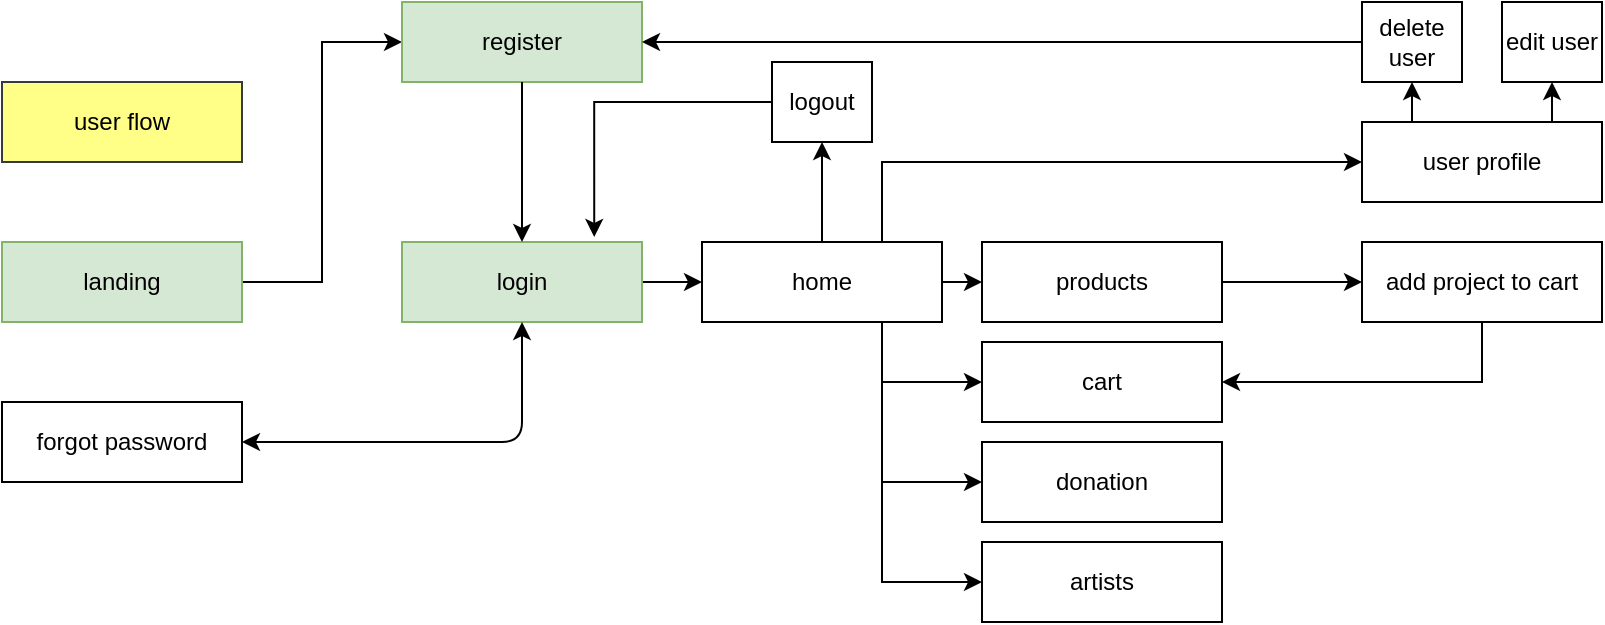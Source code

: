 <mxfile version="14.7.4" type="embed" pages="2"><diagram id="IFwTNe-VbDsdaeBEcl3G" name="user flow"><mxGraphModel dx="953" dy="469" grid="1" gridSize="10" guides="1" tooltips="1" connect="1" arrows="1" fold="1" page="1" pageScale="1" pageWidth="850" pageHeight="1100" math="0" shadow="0"><root><mxCell id="0"/><mxCell id="1" parent="0"/><mxCell id="2" style="edgeStyle=orthogonalEdgeStyle;rounded=0;orthogonalLoop=1;jettySize=auto;html=1;entryX=0;entryY=0.5;entryDx=0;entryDy=0;exitX=1;exitY=0.5;exitDx=0;exitDy=0;" parent="1" source="3" target="11" edge="1"><mxGeometry relative="1" as="geometry"/></mxCell><mxCell id="3" value="home" style="rounded=0;whiteSpace=wrap;html=1;" parent="1" vertex="1"><mxGeometry x="390" y="120" width="120" height="40" as="geometry"/></mxCell><mxCell id="4" style="edgeStyle=orthogonalEdgeStyle;rounded=0;orthogonalLoop=1;jettySize=auto;html=1;entryX=0;entryY=0.5;entryDx=0;entryDy=0;exitX=1;exitY=0.5;exitDx=0;exitDy=0;" parent="1" source="5" target="9" edge="1"><mxGeometry relative="1" as="geometry"/></mxCell><mxCell id="5" value="landing" style="rounded=0;whiteSpace=wrap;html=1;fillColor=#d5e8d4;strokeColor=#82b366;" parent="1" vertex="1"><mxGeometry x="40" y="120" width="120" height="40" as="geometry"/></mxCell><mxCell id="6" style="edgeStyle=orthogonalEdgeStyle;rounded=0;orthogonalLoop=1;jettySize=auto;html=1;entryX=0;entryY=0.5;entryDx=0;entryDy=0;exitX=1;exitY=0.5;exitDx=0;exitDy=0;" parent="1" source="7" target="3" edge="1"><mxGeometry relative="1" as="geometry"/></mxCell><mxCell id="7" value="login" style="whiteSpace=wrap;html=1;rounded=0;fillColor=#d5e8d4;strokeColor=#82b366;" parent="1" vertex="1"><mxGeometry x="240" y="120" width="120" height="40" as="geometry"/></mxCell><mxCell id="9" value="register" style="whiteSpace=wrap;html=1;rounded=0;fillColor=#d5e8d4;strokeColor=#82b366;" parent="1" vertex="1"><mxGeometry x="240" width="120" height="40" as="geometry"/></mxCell><mxCell id="10" style="edgeStyle=orthogonalEdgeStyle;rounded=0;orthogonalLoop=1;jettySize=auto;html=1;exitX=1;exitY=0.5;exitDx=0;exitDy=0;entryX=0;entryY=0.5;entryDx=0;entryDy=0;" parent="1" source="11" target="12" edge="1"><mxGeometry relative="1" as="geometry"/></mxCell><mxCell id="11" value="products" style="rounded=0;whiteSpace=wrap;html=1;" parent="1" vertex="1"><mxGeometry x="530" y="120" width="120" height="40" as="geometry"/></mxCell><mxCell id="12" value="add project to cart" style="rounded=0;whiteSpace=wrap;html=1;" parent="1" vertex="1"><mxGeometry x="720" y="120" width="120" height="40" as="geometry"/></mxCell><mxCell id="13" value="user flow" style="rounded=0;whiteSpace=wrap;html=1;fillColor=#ffff88;strokeColor=#36393d;" parent="1" vertex="1"><mxGeometry x="40" y="40" width="120" height="40" as="geometry"/></mxCell><mxCell id="14" value="forgot password" style="rounded=0;whiteSpace=wrap;html=1;" parent="1" vertex="1"><mxGeometry x="40" y="200" width="120" height="40" as="geometry"/></mxCell><mxCell id="16" value="" style="endArrow=classic;startArrow=classic;html=1;entryX=1;entryY=0.5;entryDx=0;entryDy=0;exitX=0.5;exitY=1;exitDx=0;exitDy=0;" parent="1" source="7" target="14" edge="1"><mxGeometry width="50" height="50" relative="1" as="geometry"><mxPoint x="360" y="120" as="sourcePoint"/><mxPoint x="410" y="70" as="targetPoint"/><Array as="points"><mxPoint x="300" y="220"/></Array></mxGeometry></mxCell><mxCell id="17" value="cart" style="rounded=0;whiteSpace=wrap;html=1;" parent="1" vertex="1"><mxGeometry x="530" y="170" width="120" height="40" as="geometry"/></mxCell><mxCell id="19" value="" style="endArrow=classic;html=1;entryX=0.5;entryY=0;entryDx=0;entryDy=0;exitX=0.5;exitY=1;exitDx=0;exitDy=0;" parent="1" source="9" target="7" edge="1"><mxGeometry width="50" height="50" relative="1" as="geometry"><mxPoint x="470" y="230" as="sourcePoint"/><mxPoint x="520" y="180" as="targetPoint"/><Array as="points"/></mxGeometry></mxCell><mxCell id="21" style="edgeStyle=orthogonalEdgeStyle;rounded=0;orthogonalLoop=1;jettySize=auto;html=1;entryX=0;entryY=0.5;entryDx=0;entryDy=0;exitX=0.75;exitY=1;exitDx=0;exitDy=0;" parent="1" source="3" target="17" edge="1"><mxGeometry relative="1" as="geometry"><mxPoint x="450" y="270" as="sourcePoint"/><mxPoint x="530" y="180" as="targetPoint"/></mxGeometry></mxCell><mxCell id="22" value="user profile" style="rounded=0;whiteSpace=wrap;html=1;" parent="1" vertex="1"><mxGeometry x="720" y="60" width="120" height="40" as="geometry"/></mxCell><mxCell id="23" value="edit user" style="rounded=0;whiteSpace=wrap;html=1;" parent="1" vertex="1"><mxGeometry x="790" width="50" height="40" as="geometry"/></mxCell><mxCell id="24" value="delete user" style="rounded=0;whiteSpace=wrap;html=1;" parent="1" vertex="1"><mxGeometry x="720" width="50" height="40" as="geometry"/></mxCell><mxCell id="25" style="edgeStyle=orthogonalEdgeStyle;rounded=0;orthogonalLoop=1;jettySize=auto;html=1;entryX=0;entryY=0.5;entryDx=0;entryDy=0;exitX=0.75;exitY=0;exitDx=0;exitDy=0;" parent="1" source="3" target="22" edge="1"><mxGeometry relative="1" as="geometry"><mxPoint x="470" y="120" as="sourcePoint"/><mxPoint x="610" y="110" as="targetPoint"/><Array as="points"><mxPoint x="480" y="80"/></Array></mxGeometry></mxCell><mxCell id="27" style="edgeStyle=orthogonalEdgeStyle;rounded=0;orthogonalLoop=1;jettySize=auto;html=1;exitX=0.75;exitY=0;exitDx=0;exitDy=0;entryX=0.5;entryY=1;entryDx=0;entryDy=0;" parent="1" source="22" target="23" edge="1"><mxGeometry relative="1" as="geometry"><mxPoint x="815" y="60" as="sourcePoint"/><mxPoint x="810" y="40" as="targetPoint"/><Array as="points"/></mxGeometry></mxCell><mxCell id="28" style="edgeStyle=orthogonalEdgeStyle;rounded=0;orthogonalLoop=1;jettySize=auto;html=1;exitX=0.25;exitY=0;exitDx=0;exitDy=0;entryX=0.5;entryY=1;entryDx=0;entryDy=0;" parent="1" source="22" target="24" edge="1"><mxGeometry relative="1" as="geometry"><mxPoint x="744.92" y="60" as="sourcePoint"/><mxPoint x="744.92" y="40" as="targetPoint"/><Array as="points"><mxPoint x="745" y="60"/></Array></mxGeometry></mxCell><mxCell id="OgMDmp35bxuxp9C8pZ_O-28" style="edgeStyle=orthogonalEdgeStyle;rounded=0;orthogonalLoop=1;jettySize=auto;html=1;exitX=0;exitY=0.5;exitDx=0;exitDy=0;entryX=1;entryY=0.5;entryDx=0;entryDy=0;" parent="1" source="24" target="9" edge="1"><mxGeometry relative="1" as="geometry"><mxPoint x="330" y="49.88" as="sourcePoint"/><mxPoint x="360" y="50" as="targetPoint"/><Array as="points"><mxPoint x="370" y="20"/><mxPoint x="370" y="20"/></Array></mxGeometry></mxCell><mxCell id="gZT-i7zNVG7lIDPplDLJ-28" style="edgeStyle=orthogonalEdgeStyle;rounded=0;orthogonalLoop=1;jettySize=auto;html=1;entryX=1;entryY=0.5;entryDx=0;entryDy=0;exitX=0.5;exitY=1;exitDx=0;exitDy=0;" parent="1" source="12" target="17" edge="1"><mxGeometry relative="1" as="geometry"><mxPoint x="720" y="160.0" as="sourcePoint"/><mxPoint x="770" y="190" as="targetPoint"/><Array as="points"><mxPoint x="780" y="190"/></Array></mxGeometry></mxCell><mxCell id="gZT-i7zNVG7lIDPplDLJ-30" value="donation" style="rounded=0;whiteSpace=wrap;html=1;" parent="1" vertex="1"><mxGeometry x="530" y="220" width="120" height="40" as="geometry"/></mxCell><mxCell id="gZT-i7zNVG7lIDPplDLJ-31" style="edgeStyle=orthogonalEdgeStyle;rounded=0;orthogonalLoop=1;jettySize=auto;html=1;entryX=0;entryY=0.5;entryDx=0;entryDy=0;exitX=0.75;exitY=1;exitDx=0;exitDy=0;" parent="1" source="3" target="gZT-i7zNVG7lIDPplDLJ-30" edge="1"><mxGeometry relative="1" as="geometry"><mxPoint x="480" y="162" as="sourcePoint"/><mxPoint x="530" y="220" as="targetPoint"/><Array as="points"><mxPoint x="480" y="240"/></Array></mxGeometry></mxCell><mxCell id="gZT-i7zNVG7lIDPplDLJ-32" value="artists" style="rounded=0;whiteSpace=wrap;html=1;" parent="1" vertex="1"><mxGeometry x="530" y="270" width="120" height="40" as="geometry"/></mxCell><mxCell id="gZT-i7zNVG7lIDPplDLJ-33" style="edgeStyle=orthogonalEdgeStyle;rounded=0;orthogonalLoop=1;jettySize=auto;html=1;entryX=0;entryY=0.5;entryDx=0;entryDy=0;exitX=0.75;exitY=1;exitDx=0;exitDy=0;" parent="1" source="3" target="gZT-i7zNVG7lIDPplDLJ-32" edge="1"><mxGeometry relative="1" as="geometry"><mxPoint x="480" y="240" as="sourcePoint"/><mxPoint x="530" y="290" as="targetPoint"/><Array as="points"><mxPoint x="480" y="290"/></Array></mxGeometry></mxCell><mxCell id="5XkAX50tLl49g2urr2bT-30" style="edgeStyle=orthogonalEdgeStyle;rounded=0;orthogonalLoop=1;jettySize=auto;html=1;exitX=0.5;exitY=0;exitDx=0;exitDy=0;entryX=0.5;entryY=1;entryDx=0;entryDy=0;" parent="1" source="3" target="5XkAX50tLl49g2urr2bT-31" edge="1"><mxGeometry relative="1" as="geometry"><mxPoint x="435" y="110" as="sourcePoint"/><mxPoint x="450" y="110" as="targetPoint"/><Array as="points"/></mxGeometry></mxCell><mxCell id="5XkAX50tLl49g2urr2bT-31" value="logout" style="rounded=0;whiteSpace=wrap;html=1;" parent="1" vertex="1"><mxGeometry x="425" y="30" width="50" height="40" as="geometry"/></mxCell><mxCell id="5XkAX50tLl49g2urr2bT-33" style="edgeStyle=orthogonalEdgeStyle;rounded=0;orthogonalLoop=1;jettySize=auto;html=1;entryX=0.801;entryY=-0.063;entryDx=0;entryDy=0;entryPerimeter=0;exitX=0;exitY=0.5;exitDx=0;exitDy=0;" parent="1" source="5XkAX50tLl49g2urr2bT-31" target="7" edge="1"><mxGeometry relative="1" as="geometry"><mxPoint x="370" y="150.0" as="sourcePoint"/><mxPoint x="400" y="150" as="targetPoint"/><Array as="points"><mxPoint x="336" y="50"/></Array></mxGeometry></mxCell></root></mxGraphModel></diagram><diagram id="0h3HADY3KEyVqYdD3Rko" name="admin flow"><mxGraphModel dx="953" dy="469" grid="1" gridSize="10" guides="1" tooltips="1" connect="1" arrows="1" fold="1" page="1" pageScale="1" pageWidth="850" pageHeight="1100" math="0" shadow="0"><root><mxCell id="26z0Uym9jTMuU1W2GQN3-0"/><mxCell id="26z0Uym9jTMuU1W2GQN3-1" parent="26z0Uym9jTMuU1W2GQN3-0"/><mxCell id="ubqX-8Ts1Be5KRw5UWvR-31" style="edgeStyle=orthogonalEdgeStyle;rounded=0;orthogonalLoop=1;jettySize=auto;html=1;entryX=0.5;entryY=0;entryDx=0;entryDy=0;exitX=0.5;exitY=1;exitDx=0;exitDy=0;" parent="26z0Uym9jTMuU1W2GQN3-1" source="ubqX-8Ts1Be5KRw5UWvR-32" target="ubqX-8Ts1Be5KRw5UWvR-39" edge="1"><mxGeometry relative="1" as="geometry"><Array as="points"><mxPoint x="410" y="200"/><mxPoint x="110" y="200"/></Array></mxGeometry></mxCell><mxCell id="ubqX-8Ts1Be5KRw5UWvR-32" value="home" style="rounded=0;whiteSpace=wrap;html=1;" parent="26z0Uym9jTMuU1W2GQN3-1" vertex="1"><mxGeometry x="350" y="130" width="120" height="40" as="geometry"/></mxCell><mxCell id="ubqX-8Ts1Be5KRw5UWvR-33" style="edgeStyle=orthogonalEdgeStyle;rounded=0;orthogonalLoop=1;jettySize=auto;html=1;entryX=0;entryY=0.5;entryDx=0;entryDy=0;exitX=1;exitY=0.5;exitDx=0;exitDy=0;" parent="26z0Uym9jTMuU1W2GQN3-1" source="ubqX-8Ts1Be5KRw5UWvR-34" target="ubqX-8Ts1Be5KRw5UWvR-37" edge="1"><mxGeometry relative="1" as="geometry"/></mxCell><mxCell id="ubqX-8Ts1Be5KRw5UWvR-34" value="landing" style="rounded=0;whiteSpace=wrap;html=1;fillColor=#d5e8d4;strokeColor=#82b366;" parent="26z0Uym9jTMuU1W2GQN3-1" vertex="1"><mxGeometry x="40" y="130" width="120" height="40" as="geometry"/></mxCell><mxCell id="ubqX-8Ts1Be5KRw5UWvR-35" style="edgeStyle=orthogonalEdgeStyle;rounded=0;orthogonalLoop=1;jettySize=auto;html=1;entryX=0;entryY=0.5;entryDx=0;entryDy=0;exitX=1;exitY=0.5;exitDx=0;exitDy=0;" parent="26z0Uym9jTMuU1W2GQN3-1" source="ubqX-8Ts1Be5KRw5UWvR-36" target="ubqX-8Ts1Be5KRw5UWvR-32" edge="1"><mxGeometry relative="1" as="geometry"/></mxCell><mxCell id="ubqX-8Ts1Be5KRw5UWvR-36" value="login" style="whiteSpace=wrap;html=1;rounded=0;fillColor=#d5e8d4;strokeColor=#82b366;" parent="26z0Uym9jTMuU1W2GQN3-1" vertex="1"><mxGeometry x="200" y="130" width="120" height="40" as="geometry"/></mxCell><mxCell id="ubqX-8Ts1Be5KRw5UWvR-37" value="register" style="whiteSpace=wrap;html=1;rounded=0;fillColor=#d5e8d4;strokeColor=#82b366;" parent="26z0Uym9jTMuU1W2GQN3-1" vertex="1"><mxGeometry x="200" y="40" width="120" height="40" as="geometry"/></mxCell><mxCell id="ubqX-8Ts1Be5KRw5UWvR-39" value="products" style="rounded=0;whiteSpace=wrap;html=1;" parent="26z0Uym9jTMuU1W2GQN3-1" vertex="1"><mxGeometry x="50" y="220" width="120" height="40" as="geometry"/></mxCell><mxCell id="ubqX-8Ts1Be5KRw5UWvR-40" value="CRUD product" style="rounded=0;whiteSpace=wrap;html=1;" parent="26z0Uym9jTMuU1W2GQN3-1" vertex="1"><mxGeometry x="50" y="290" width="120" height="40" as="geometry"/></mxCell><mxCell id="ubqX-8Ts1Be5KRw5UWvR-41" value="admin flow" style="rounded=0;whiteSpace=wrap;html=1;fillColor=#ffff88;strokeColor=#36393d;" parent="26z0Uym9jTMuU1W2GQN3-1" vertex="1"><mxGeometry x="40" y="40" width="120" height="40" as="geometry"/></mxCell><mxCell id="ubqX-8Ts1Be5KRw5UWvR-44" value="board" style="rounded=0;whiteSpace=wrap;html=1;" parent="26z0Uym9jTMuU1W2GQN3-1" vertex="1"><mxGeometry x="200" y="220" width="120" height="40" as="geometry"/></mxCell><mxCell id="ubqX-8Ts1Be5KRw5UWvR-45" value="" style="endArrow=classic;html=1;entryX=0.5;entryY=0;entryDx=0;entryDy=0;exitX=0.5;exitY=1;exitDx=0;exitDy=0;" parent="26z0Uym9jTMuU1W2GQN3-1" source="ubqX-8Ts1Be5KRw5UWvR-37" target="ubqX-8Ts1Be5KRw5UWvR-36" edge="1"><mxGeometry width="50" height="50" relative="1" as="geometry"><mxPoint x="480" y="240" as="sourcePoint"/><mxPoint x="530" y="190" as="targetPoint"/><Array as="points"/></mxGeometry></mxCell><mxCell id="ubqX-8Ts1Be5KRw5UWvR-46" style="edgeStyle=orthogonalEdgeStyle;rounded=0;orthogonalLoop=1;jettySize=auto;html=1;entryX=0.5;entryY=0;entryDx=0;entryDy=0;exitX=0.5;exitY=1;exitDx=0;exitDy=0;" parent="26z0Uym9jTMuU1W2GQN3-1" source="ubqX-8Ts1Be5KRw5UWvR-32" target="ubqX-8Ts1Be5KRw5UWvR-44" edge="1"><mxGeometry relative="1" as="geometry"><mxPoint x="460" y="280" as="sourcePoint"/><mxPoint x="540" y="190" as="targetPoint"/><Array as="points"><mxPoint x="410" y="200"/><mxPoint x="260" y="200"/></Array></mxGeometry></mxCell><mxCell id="ubqX-8Ts1Be5KRw5UWvR-48" value="edit user" style="rounded=0;whiteSpace=wrap;html=1;" parent="26z0Uym9jTMuU1W2GQN3-1" vertex="1"><mxGeometry x="800" y="10" width="50" height="40" as="geometry"/></mxCell><mxCell id="ubqX-8Ts1Be5KRw5UWvR-49" value="delete user" style="rounded=0;whiteSpace=wrap;html=1;" parent="26z0Uym9jTMuU1W2GQN3-1" vertex="1"><mxGeometry x="730" y="10" width="50" height="40" as="geometry"/></mxCell><mxCell id="ubqX-8Ts1Be5KRw5UWvR-55" value="donations" style="rounded=0;whiteSpace=wrap;html=1;" parent="26z0Uym9jTMuU1W2GQN3-1" vertex="1"><mxGeometry x="350" y="220" width="120" height="40" as="geometry"/></mxCell><mxCell id="ubqX-8Ts1Be5KRw5UWvR-57" value="artists" style="rounded=0;whiteSpace=wrap;html=1;" parent="26z0Uym9jTMuU1W2GQN3-1" vertex="1"><mxGeometry x="500" y="220" width="120" height="40" as="geometry"/></mxCell><mxCell id="ubqX-8Ts1Be5KRw5UWvR-59" style="edgeStyle=orthogonalEdgeStyle;rounded=0;orthogonalLoop=1;jettySize=auto;html=1;exitX=0.5;exitY=0;exitDx=0;exitDy=0;entryX=0.5;entryY=1;entryDx=0;entryDy=0;" parent="26z0Uym9jTMuU1W2GQN3-1" source="ubqX-8Ts1Be5KRw5UWvR-32" target="ubqX-8Ts1Be5KRw5UWvR-60" edge="1"><mxGeometry relative="1" as="geometry"><mxPoint x="445" y="120" as="sourcePoint"/><mxPoint x="460" y="120" as="targetPoint"/><Array as="points"/></mxGeometry></mxCell><mxCell id="ubqX-8Ts1Be5KRw5UWvR-60" value="logout" style="rounded=0;whiteSpace=wrap;html=1;" parent="26z0Uym9jTMuU1W2GQN3-1" vertex="1"><mxGeometry x="375" y="70" width="50" height="40" as="geometry"/></mxCell><mxCell id="ubqX-8Ts1Be5KRw5UWvR-61" style="edgeStyle=orthogonalEdgeStyle;rounded=0;orthogonalLoop=1;jettySize=auto;html=1;entryX=0.5;entryY=0;entryDx=0;entryDy=0;exitX=0;exitY=0.5;exitDx=0;exitDy=0;" parent="26z0Uym9jTMuU1W2GQN3-1" source="ubqX-8Ts1Be5KRw5UWvR-60" target="ubqX-8Ts1Be5KRw5UWvR-36" edge="1"><mxGeometry relative="1" as="geometry"><mxPoint x="380" y="160.0" as="sourcePoint"/><mxPoint x="410" y="160" as="targetPoint"/><Array as="points"><mxPoint x="260" y="90"/></Array></mxGeometry></mxCell><mxCell id="ubqX-8Ts1Be5KRw5UWvR-62" style="edgeStyle=orthogonalEdgeStyle;rounded=0;orthogonalLoop=1;jettySize=auto;html=1;exitX=0.5;exitY=1;exitDx=0;exitDy=0;" parent="26z0Uym9jTMuU1W2GQN3-1" source="ubqX-8Ts1Be5KRw5UWvR-32" edge="1"><mxGeometry relative="1" as="geometry"><mxPoint x="440" y="180" as="sourcePoint"/><mxPoint x="410" y="220" as="targetPoint"/></mxGeometry></mxCell><mxCell id="ubqX-8Ts1Be5KRw5UWvR-63" style="edgeStyle=orthogonalEdgeStyle;rounded=0;orthogonalLoop=1;jettySize=auto;html=1;entryX=0.5;entryY=0;entryDx=0;entryDy=0;exitX=0.5;exitY=1;exitDx=0;exitDy=0;" parent="26z0Uym9jTMuU1W2GQN3-1" source="ubqX-8Ts1Be5KRw5UWvR-32" target="ubqX-8Ts1Be5KRw5UWvR-57" edge="1"><mxGeometry relative="1" as="geometry"><mxPoint x="440" y="180" as="sourcePoint"/><mxPoint x="495" y="260" as="targetPoint"/><Array as="points"><mxPoint x="410" y="200"/><mxPoint x="560" y="200"/></Array></mxGeometry></mxCell><mxCell id="ubqX-8Ts1Be5KRw5UWvR-65" value="CRUD artists" style="rounded=0;whiteSpace=wrap;html=1;" parent="26z0Uym9jTMuU1W2GQN3-1" vertex="1"><mxGeometry x="500" y="290" width="120" height="40" as="geometry"/></mxCell><mxCell id="ubqX-8Ts1Be5KRw5UWvR-66" value="" style="endArrow=classic;html=1;exitX=0.5;exitY=1;exitDx=0;exitDy=0;entryX=0.5;entryY=0;entryDx=0;entryDy=0;" parent="26z0Uym9jTMuU1W2GQN3-1" source="ubqX-8Ts1Be5KRw5UWvR-57" target="ubqX-8Ts1Be5KRw5UWvR-65" edge="1"><mxGeometry width="50" height="50" relative="1" as="geometry"><mxPoint x="830" y="240" as="sourcePoint"/><mxPoint x="460" y="270" as="targetPoint"/></mxGeometry></mxCell><mxCell id="ubqX-8Ts1Be5KRw5UWvR-70" value="" style="endArrow=classic;html=1;entryX=0.5;entryY=0;entryDx=0;entryDy=0;exitX=0.5;exitY=1;exitDx=0;exitDy=0;" parent="26z0Uym9jTMuU1W2GQN3-1" source="ubqX-8Ts1Be5KRw5UWvR-39" target="ubqX-8Ts1Be5KRw5UWvR-40" edge="1"><mxGeometry width="50" height="50" relative="1" as="geometry"><mxPoint x="570" y="300" as="sourcePoint"/><mxPoint x="570" y="270" as="targetPoint"/></mxGeometry></mxCell></root></mxGraphModel></diagram></mxfile>